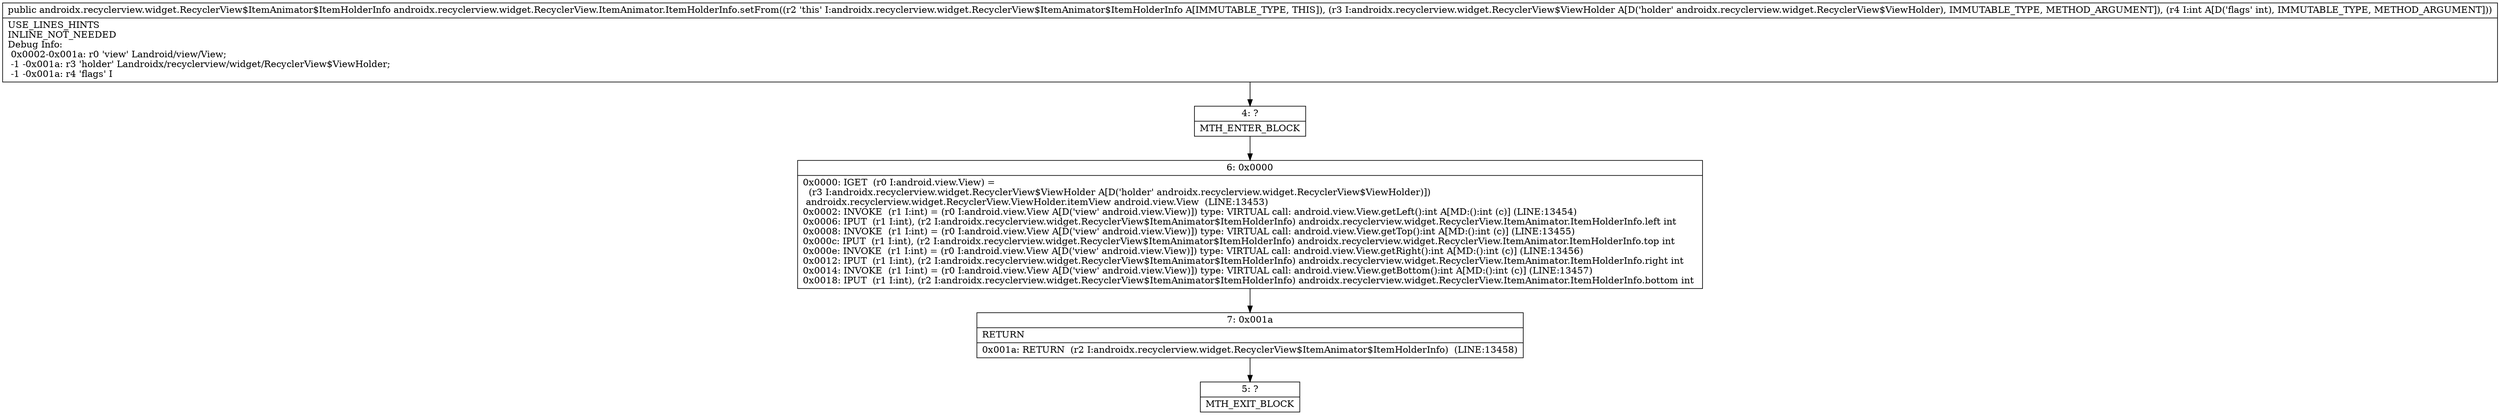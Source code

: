 digraph "CFG forandroidx.recyclerview.widget.RecyclerView.ItemAnimator.ItemHolderInfo.setFrom(Landroidx\/recyclerview\/widget\/RecyclerView$ViewHolder;I)Landroidx\/recyclerview\/widget\/RecyclerView$ItemAnimator$ItemHolderInfo;" {
Node_4 [shape=record,label="{4\:\ ?|MTH_ENTER_BLOCK\l}"];
Node_6 [shape=record,label="{6\:\ 0x0000|0x0000: IGET  (r0 I:android.view.View) = \l  (r3 I:androidx.recyclerview.widget.RecyclerView$ViewHolder A[D('holder' androidx.recyclerview.widget.RecyclerView$ViewHolder)])\l androidx.recyclerview.widget.RecyclerView.ViewHolder.itemView android.view.View  (LINE:13453)\l0x0002: INVOKE  (r1 I:int) = (r0 I:android.view.View A[D('view' android.view.View)]) type: VIRTUAL call: android.view.View.getLeft():int A[MD:():int (c)] (LINE:13454)\l0x0006: IPUT  (r1 I:int), (r2 I:androidx.recyclerview.widget.RecyclerView$ItemAnimator$ItemHolderInfo) androidx.recyclerview.widget.RecyclerView.ItemAnimator.ItemHolderInfo.left int \l0x0008: INVOKE  (r1 I:int) = (r0 I:android.view.View A[D('view' android.view.View)]) type: VIRTUAL call: android.view.View.getTop():int A[MD:():int (c)] (LINE:13455)\l0x000c: IPUT  (r1 I:int), (r2 I:androidx.recyclerview.widget.RecyclerView$ItemAnimator$ItemHolderInfo) androidx.recyclerview.widget.RecyclerView.ItemAnimator.ItemHolderInfo.top int \l0x000e: INVOKE  (r1 I:int) = (r0 I:android.view.View A[D('view' android.view.View)]) type: VIRTUAL call: android.view.View.getRight():int A[MD:():int (c)] (LINE:13456)\l0x0012: IPUT  (r1 I:int), (r2 I:androidx.recyclerview.widget.RecyclerView$ItemAnimator$ItemHolderInfo) androidx.recyclerview.widget.RecyclerView.ItemAnimator.ItemHolderInfo.right int \l0x0014: INVOKE  (r1 I:int) = (r0 I:android.view.View A[D('view' android.view.View)]) type: VIRTUAL call: android.view.View.getBottom():int A[MD:():int (c)] (LINE:13457)\l0x0018: IPUT  (r1 I:int), (r2 I:androidx.recyclerview.widget.RecyclerView$ItemAnimator$ItemHolderInfo) androidx.recyclerview.widget.RecyclerView.ItemAnimator.ItemHolderInfo.bottom int \l}"];
Node_7 [shape=record,label="{7\:\ 0x001a|RETURN\l|0x001a: RETURN  (r2 I:androidx.recyclerview.widget.RecyclerView$ItemAnimator$ItemHolderInfo)  (LINE:13458)\l}"];
Node_5 [shape=record,label="{5\:\ ?|MTH_EXIT_BLOCK\l}"];
MethodNode[shape=record,label="{public androidx.recyclerview.widget.RecyclerView$ItemAnimator$ItemHolderInfo androidx.recyclerview.widget.RecyclerView.ItemAnimator.ItemHolderInfo.setFrom((r2 'this' I:androidx.recyclerview.widget.RecyclerView$ItemAnimator$ItemHolderInfo A[IMMUTABLE_TYPE, THIS]), (r3 I:androidx.recyclerview.widget.RecyclerView$ViewHolder A[D('holder' androidx.recyclerview.widget.RecyclerView$ViewHolder), IMMUTABLE_TYPE, METHOD_ARGUMENT]), (r4 I:int A[D('flags' int), IMMUTABLE_TYPE, METHOD_ARGUMENT]))  | USE_LINES_HINTS\lINLINE_NOT_NEEDED\lDebug Info:\l  0x0002\-0x001a: r0 'view' Landroid\/view\/View;\l  \-1 \-0x001a: r3 'holder' Landroidx\/recyclerview\/widget\/RecyclerView$ViewHolder;\l  \-1 \-0x001a: r4 'flags' I\l}"];
MethodNode -> Node_4;Node_4 -> Node_6;
Node_6 -> Node_7;
Node_7 -> Node_5;
}

